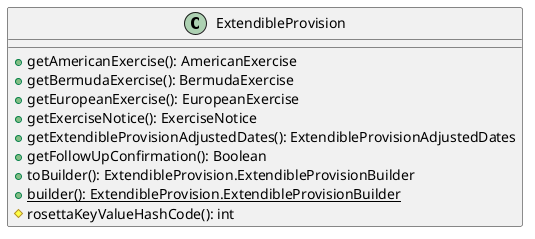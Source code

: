 @startuml

    class ExtendibleProvision [[ExtendibleProvision.html]] {
        +getAmericanExercise(): AmericanExercise
        +getBermudaExercise(): BermudaExercise
        +getEuropeanExercise(): EuropeanExercise
        +getExerciseNotice(): ExerciseNotice
        +getExtendibleProvisionAdjustedDates(): ExtendibleProvisionAdjustedDates
        +getFollowUpConfirmation(): Boolean
        +toBuilder(): ExtendibleProvision.ExtendibleProvisionBuilder
        {static} +builder(): ExtendibleProvision.ExtendibleProvisionBuilder
        #rosettaKeyValueHashCode(): int
    }

@enduml
